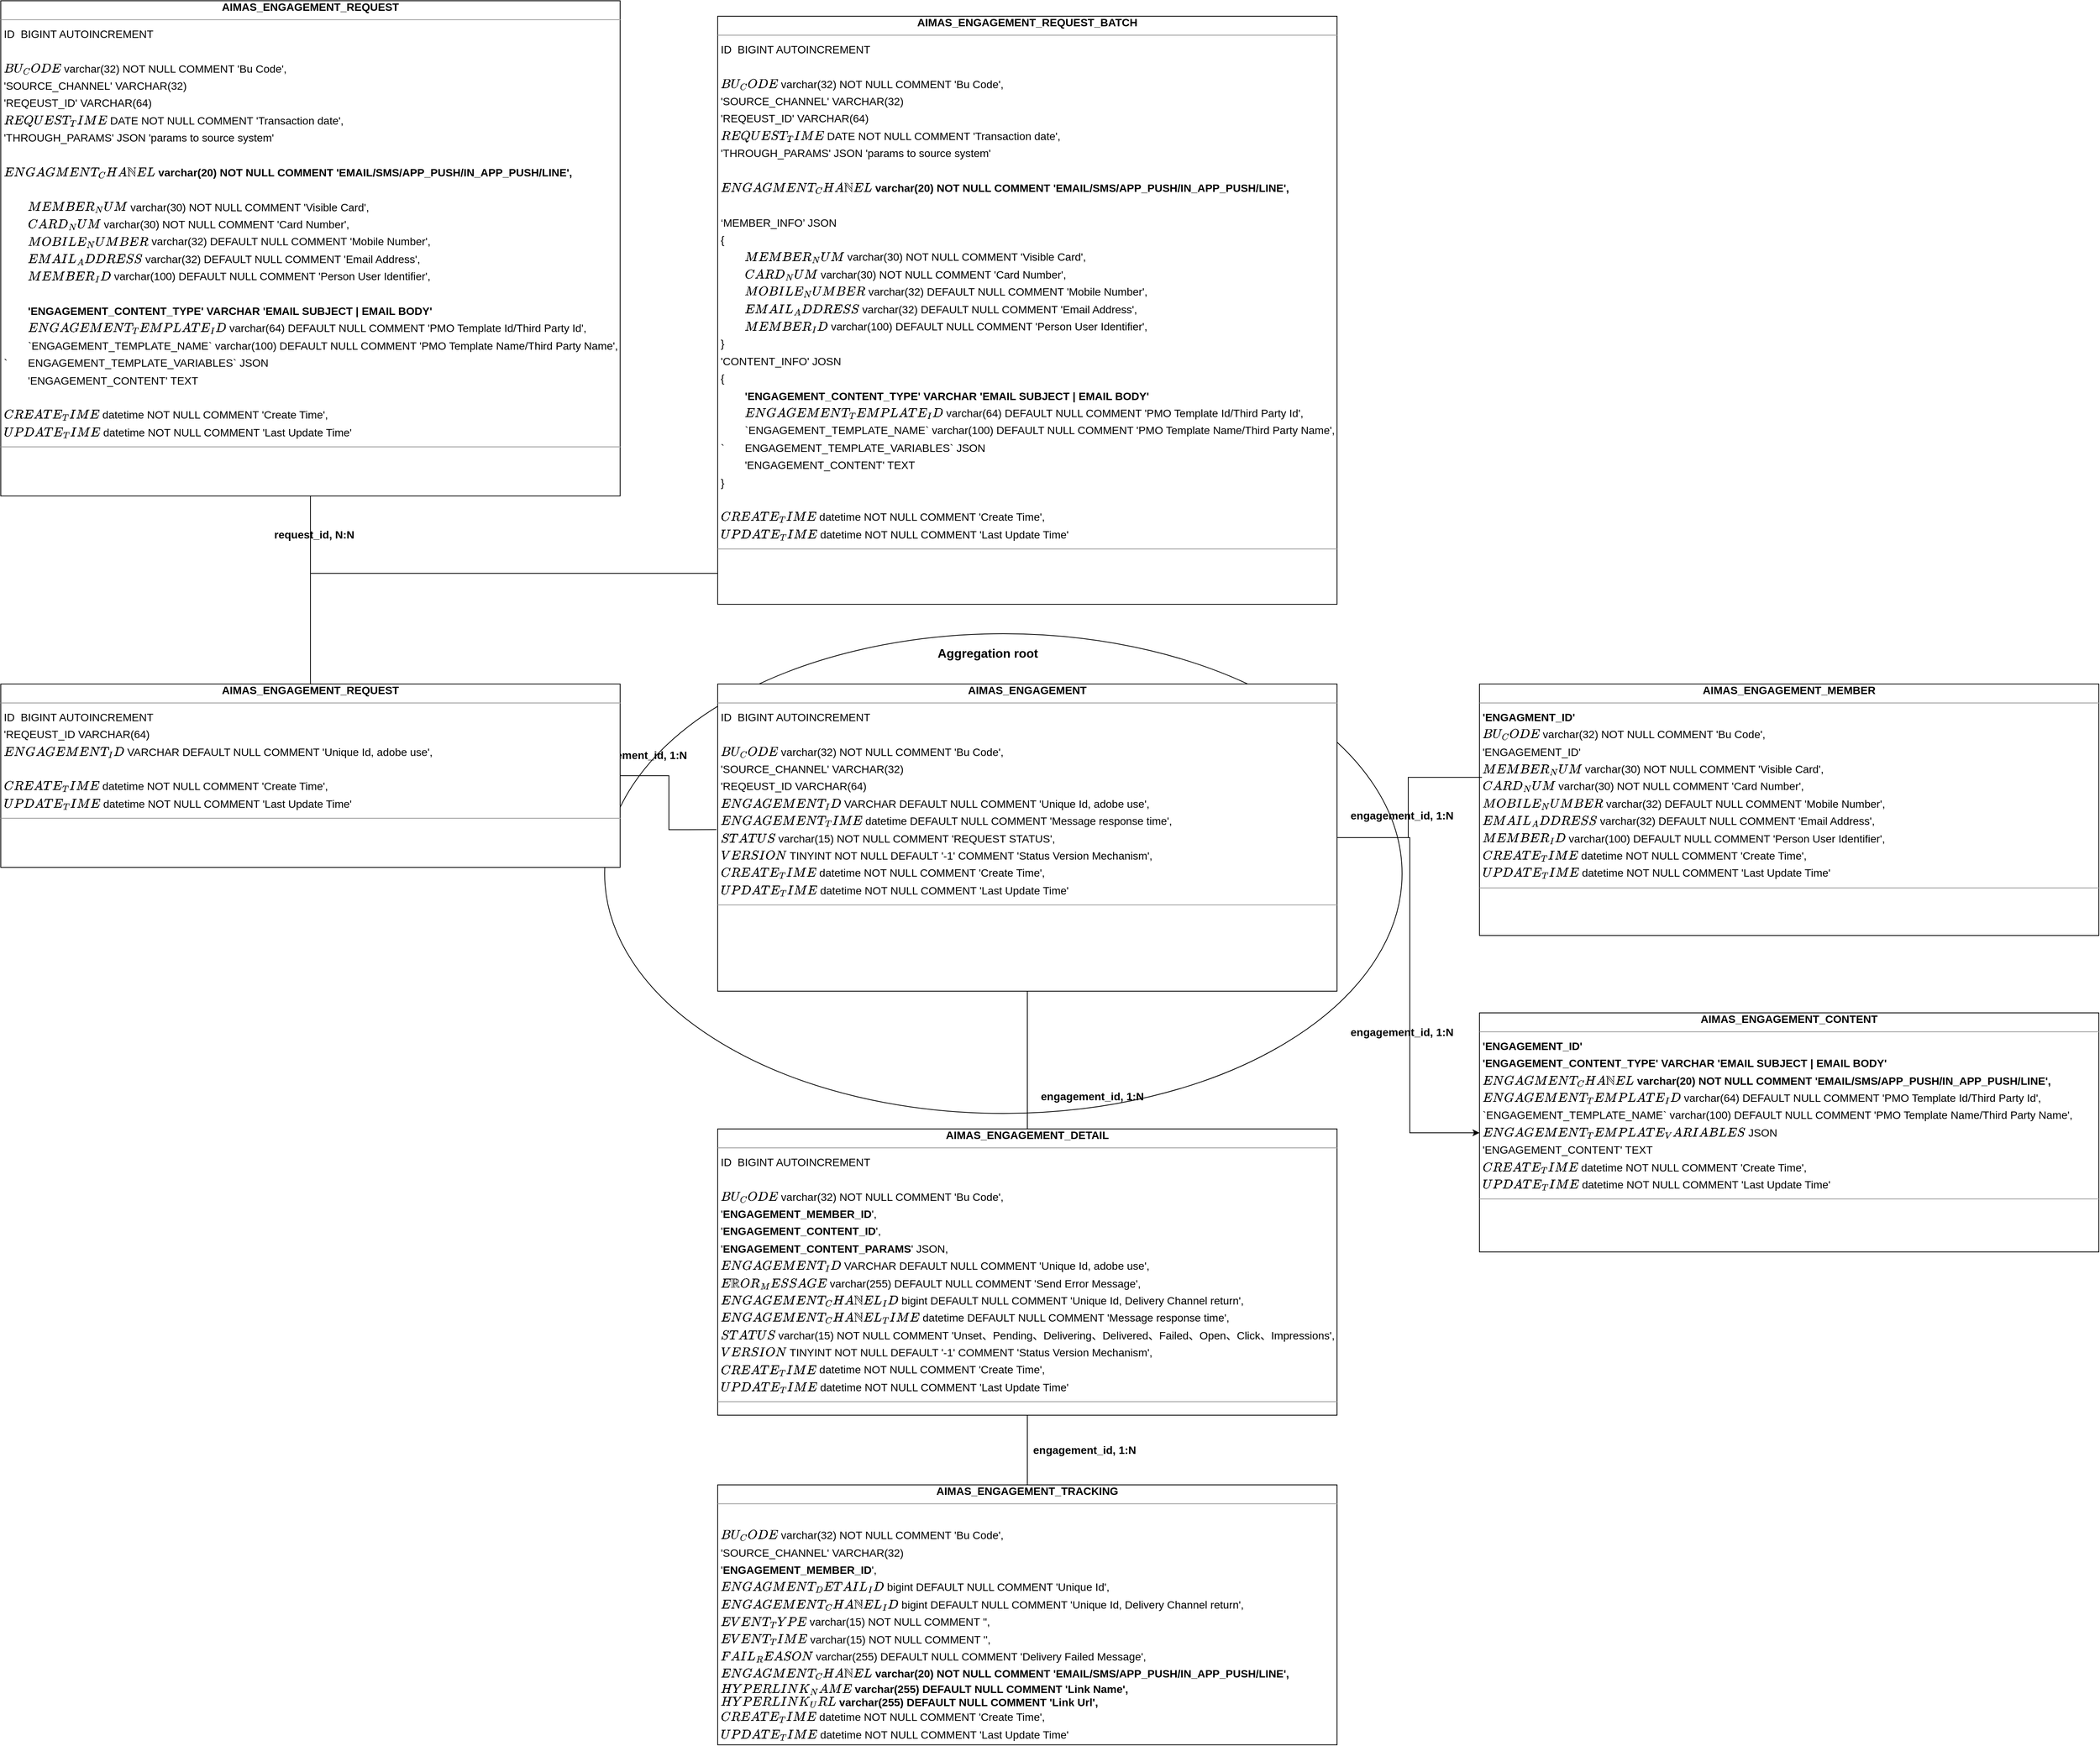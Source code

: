 <mxfile version="26.1.0">
  <diagram name="第 1 页" id="tyca6-RHl7trLcN3MMZb">
    <mxGraphModel dx="5412" dy="3140" grid="0" gridSize="10" guides="1" tooltips="1" connect="1" arrows="1" fold="1" page="1" pageScale="1" pageWidth="827" pageHeight="1169" math="0" shadow="0">
      <root>
        <mxCell id="0" />
        <mxCell id="1" parent="0" />
        <mxCell id="HNTKjAS1W8YU7pz285Al-21" value="" style="ellipse;whiteSpace=wrap;html=1;" vertex="1" parent="1">
          <mxGeometry x="-970" y="698.0" width="1030" height="620" as="geometry" />
        </mxCell>
        <mxCell id="HNTKjAS1W8YU7pz285Al-22" style="edgeStyle=orthogonalEdgeStyle;rounded=0;orthogonalLoop=1;jettySize=auto;html=1;entryX=0.5;entryY=0;entryDx=0;entryDy=0;endArrow=none;startFill=0;" edge="1" parent="1" source="HNTKjAS1W8YU7pz285Al-23" target="HNTKjAS1W8YU7pz285Al-39">
          <mxGeometry relative="1" as="geometry">
            <Array as="points">
              <mxPoint x="-1350" y="620" />
            </Array>
          </mxGeometry>
        </mxCell>
        <mxCell id="HNTKjAS1W8YU7pz285Al-23" value="&lt;div style=&quot;text-align: center;&quot;&gt;&lt;span style=&quot;background-color: initial;&quot;&gt;&lt;b&gt;AIMAS_ENGAGEMENT_REQUEST_BATCH&lt;/b&gt;&lt;/span&gt;&lt;/div&gt;&lt;hr style=&quot;text-align: center;&quot; size=&quot;1&quot;&gt;&lt;p style=&quot;margin:0 0 0 4px;line-height:1.6;&quot;&gt;ID&amp;nbsp; BIGINT AUTOINCREMENT&lt;/p&gt;&lt;p style=&quot;margin:0 0 0 4px;line-height:1.6;&quot;&gt;&lt;br&gt;&lt;/p&gt;&lt;p style=&quot;margin:0 0 0 4px;line-height:1.6;&quot;&gt;`BU_CODE` varchar(32) NOT NULL COMMENT &#39;Bu Code&#39;,&lt;b&gt;&lt;/b&gt;&lt;/p&gt;&lt;p style=&quot;margin:0 0 0 4px;line-height:1.6;&quot;&gt;&#39;SOURCE_CHANNEL&#39; VARCHAR(32)&lt;/p&gt;&lt;p style=&quot;margin: 0px 0px 0px 4px; line-height: 1.6;&quot;&gt;&#39;REQEUST_ID&#39; VARCHAR(64)&lt;/p&gt;&lt;p style=&quot;margin: 0px 0px 0px 4px; line-height: 1.6;&quot;&gt;`REQUEST_TIME` DATE NOT NULL COMMENT &#39;Transaction date&#39;,&lt;/p&gt;&lt;p style=&quot;margin: 0px 0px 0px 4px; line-height: 1.6;&quot;&gt;&#39;THROUGH_PARAMS&#39; JSON &#39;params to source system&#39;&lt;/p&gt;&lt;p style=&quot;margin: 0px 0px 0px 4px; line-height: 1.6;&quot;&gt;&lt;br&gt;&lt;/p&gt;&lt;p style=&quot;margin:0 0 0 4px;line-height:1.6;&quot;&gt;&lt;b&gt;`ENGAGMENT_CHANNEL` varchar(20) NOT NULL COMMENT &#39;EMAIL/SMS/APP_PUSH/IN_APP_PUSH/LINE&#39;,&lt;/b&gt;&lt;/p&gt;&lt;p style=&quot;margin:0 0 0 4px;line-height:1.6;&quot;&gt;&lt;br&gt;&lt;/p&gt;&lt;p style=&quot;margin:0 0 0 4px;line-height:1.6;&quot;&gt;‘MEMBER_INFO’ JSON&lt;/p&gt;&lt;p style=&quot;margin:0 0 0 4px;line-height:1.6;&quot;&gt;{&lt;/p&gt;&lt;p style=&quot;margin:0 0 0 4px;line-height:1.6;&quot;&gt;&lt;span style=&quot;white-space: pre;&quot;&gt;&#x9;&lt;/span&gt;&lt;span style=&quot;background-color: transparent; color: light-dark(rgb(0, 0, 0), rgb(255, 255, 255));&quot;&gt;`MEMBER_NUM` varchar(30) NOT NULL COMMENT &#39;Visible Card&#39;,&lt;/span&gt;&lt;br&gt;&lt;/p&gt;&lt;p style=&quot;margin: 0px 0px 0px 4px; line-height: 1.6;&quot;&gt;&lt;span style=&quot;white-space: pre;&quot;&gt;&#x9;&lt;/span&gt;`CARD_NUM` varchar(30) NOT NULL COMMENT &#39;Card Number&#39;,&lt;/p&gt;&lt;p style=&quot;margin: 0px 0px 0px 4px; line-height: 1.6;&quot;&gt;&lt;span style=&quot;white-space: pre;&quot;&gt;&#x9;&lt;/span&gt;`MOBILE_NUMBER` varchar(32) DEFAULT NULL COMMENT &#39;Mobile Number&#39;,&lt;/p&gt;&lt;p style=&quot;margin: 0px 0px 0px 4px; line-height: 1.6;&quot;&gt;&lt;span style=&quot;white-space: pre;&quot;&gt;&#x9;&lt;/span&gt;`EMAIL_ADDRESS` varchar(32) DEFAULT NULL COMMENT &#39;Email Address&#39;,&lt;/p&gt;&lt;p style=&quot;margin: 0px 0px 0px 4px; line-height: 1.6;&quot;&gt;&lt;span style=&quot;white-space: pre;&quot;&gt;&#x9;&lt;/span&gt;`MEMBER_ID` varchar(100) DEFAULT NULL COMMENT &#39;Person User Identifier&#39;,&lt;/p&gt;&lt;p style=&quot;margin:0 0 0 4px;line-height:1.6;&quot;&gt;}&lt;/p&gt;&lt;p style=&quot;margin:0 0 0 4px;line-height:1.6;&quot;&gt;&#39;CONTENT_INFO&#39; JOSN&lt;/p&gt;&lt;p style=&quot;margin:0 0 0 4px;line-height:1.6;&quot;&gt;{&lt;/p&gt;&lt;p style=&quot;margin:0 0 0 4px;line-height:1.6;&quot;&gt;&lt;span style=&quot;white-space: pre;&quot;&gt;&#x9;&lt;/span&gt;&lt;b style=&quot;background-color: transparent; color: light-dark(rgb(0, 0, 0), rgb(255, 255, 255));&quot;&gt;&#39;ENGAGEMENT_CONTENT_TYPE&#39; VARCHAR &#39;EMAIL SUBJECT | EMAIL BODY&#39;&lt;/b&gt;&lt;br&gt;&lt;/p&gt;&lt;p style=&quot;margin: 0px 0px 0px 4px; line-height: 1.6;&quot;&gt;&lt;span style=&quot;white-space: pre;&quot;&gt;&#x9;&lt;/span&gt;`ENGAGEMENT_TEMPLATE_ID` varchar(64) DEFAULT NULL COMMENT &#39;PMO Template Id/Third Party Id&#39;,&lt;/p&gt;&lt;p style=&quot;margin: 0px 0px 0px 4px; line-height: 1.6;&quot;&gt;&lt;span style=&quot;white-space: pre;&quot;&gt;&#x9;&lt;/span&gt;`&lt;span style=&quot;background-color: transparent; color: light-dark(rgb(0, 0, 0), rgb(255, 255, 255));&quot;&gt;ENGAGEMENT_&lt;/span&gt;&lt;span style=&quot;background-color: transparent; color: light-dark(rgb(0, 0, 0), rgb(255, 255, 255));&quot;&gt;TEMPLATE_NAME` varchar(100) DEFAULT NULL COMMENT &#39;PMO Template Name/Third Party Name&#39;,&lt;/span&gt;&lt;/p&gt;&lt;p style=&quot;margin: 0px 0px 0px 4px; line-height: 1.6;&quot;&gt;`&lt;span style=&quot;white-space: pre;&quot;&gt;&#x9;&lt;/span&gt;ENGAGEMENT_TEMPLATE_VARIABLES` JSON&lt;/p&gt;&lt;p style=&quot;margin: 0px 0px 0px 4px; line-height: 1.6;&quot;&gt;&lt;span style=&quot;color: light-dark(rgb(0, 0, 0), rgb(255, 255, 255)); background-color: transparent;&quot;&gt;&lt;span style=&quot;white-space: pre;&quot;&gt;&#x9;&lt;/span&gt;&#39;&lt;/span&gt;&lt;span style=&quot;color: light-dark(rgb(0, 0, 0), rgb(255, 255, 255)); background-color: transparent;&quot;&gt;ENGAGEMENT_CONTENT&lt;/span&gt;&lt;span style=&quot;color: light-dark(rgb(0, 0, 0), rgb(255, 255, 255)); background-color: transparent;&quot;&gt;&#39; TEXT&lt;/span&gt;&lt;/p&gt;&lt;p style=&quot;margin:0 0 0 4px;line-height:1.6;&quot;&gt;}&lt;/p&gt;&lt;p style=&quot;margin: 0px 0px 0px 4px; line-height: 1.6;&quot;&gt;&lt;br&gt;&lt;/p&gt;&lt;p style=&quot;margin:0 0 0 4px;line-height:1.6;&quot;&gt;&lt;span style=&quot;background-color: transparent; color: light-dark(rgb(0, 0, 0), rgb(255, 255, 255));&quot;&gt;`CREATE_TIME` datetime NOT NULL COMMENT &#39;Create Time&#39;,&lt;/span&gt;&lt;/p&gt;&lt;p style=&quot;margin:0 0 0 4px;line-height:1.6;&quot;&gt;`UPDATE_TIME` datetime NOT NULL COMMENT &#39;Last Update Time&#39;&lt;/p&gt;&lt;hr size=&quot;1&quot;&gt;&lt;p style=&quot;margin:0 0 0 4px;line-height:1.6;&quot;&gt;&lt;br&gt;&lt;/p&gt;" style="verticalAlign=top;align=left;overflow=fill;fontSize=14;fontFamily=Helvetica;html=1;rounded=0;shadow=0;comic=0;labelBackgroundColor=none;strokeWidth=1;" vertex="1" parent="1">
          <mxGeometry x="-824" y="-100" width="800" height="760" as="geometry" />
        </mxCell>
        <mxCell id="HNTKjAS1W8YU7pz285Al-24" value="&lt;div style=&quot;text-align: center;&quot;&gt;&lt;span style=&quot;background-color: initial;&quot;&gt;&lt;b&gt;AIMAS_ENGAGEMENT_MEMBER&lt;/b&gt;&lt;/span&gt;&lt;/div&gt;&lt;hr style=&quot;text-align: center;&quot; size=&quot;1&quot;&gt;&lt;p style=&quot;margin:0 0 0 4px;line-height:1.6;&quot;&gt;&lt;b&gt;&#39;ENGAGMENT_ID&#39;&lt;/b&gt;&lt;/p&gt;&lt;p style=&quot;margin:0 0 0 4px;line-height:1.6;&quot;&gt;`BU_CODE` varchar(32) NOT NULL COMMENT &#39;Bu Code&#39;,&lt;/p&gt;&lt;p style=&quot;margin:0 0 0 4px;line-height:1.6;&quot;&gt;&#39;ENGAGEMENT_ID&#39;&lt;/p&gt;&lt;p style=&quot;margin:0 0 0 4px;line-height:1.6;&quot;&gt;&lt;span style=&quot;background-color: initial;&quot;&gt;`MEMBER_NUM` varchar(30) NOT NULL COMMENT &#39;Visible Card&#39;,&lt;/span&gt;&lt;br&gt;&lt;/p&gt;&lt;p style=&quot;margin:0 0 0 4px;line-height:1.6;&quot;&gt;`CARD_NUM` varchar(30) NOT NULL COMMENT &#39;Card Number&#39;,&lt;/p&gt;&lt;p style=&quot;margin:0 0 0 4px;line-height:1.6;&quot;&gt;`MOBILE_NUMBER` varchar(32) DEFAULT NULL COMMENT &#39;Mobile Number&#39;,&lt;/p&gt;&lt;p style=&quot;margin:0 0 0 4px;line-height:1.6;&quot;&gt;`EMAIL_ADDRESS` varchar(32) DEFAULT NULL COMMENT &#39;Email Address&#39;,&lt;/p&gt;&lt;p style=&quot;margin:0 0 0 4px;line-height:1.6;&quot;&gt;`MEMBER_ID` varchar(100) DEFAULT NULL COMMENT &#39;Person User Identifier&#39;,&lt;/p&gt;&lt;p style=&quot;margin:0 0 0 4px;line-height:1.6;&quot;&gt;`CREATE_TIME` datetime NOT NULL COMMENT &#39;Create Time&#39;,&lt;/p&gt;&lt;p style=&quot;margin:0 0 0 4px;line-height:1.6;&quot;&gt;`UPDATE_TIME` datetime NOT NULL COMMENT &#39;Last Update Time&#39;&lt;/p&gt;&lt;hr size=&quot;1&quot;&gt;&lt;p style=&quot;margin:0 0 0 4px;line-height:1.6;&quot;&gt;&lt;br&gt;&lt;/p&gt;" style="verticalAlign=top;align=left;overflow=fill;fontSize=14;fontFamily=Helvetica;html=1;rounded=0;shadow=0;comic=0;labelBackgroundColor=none;strokeWidth=1;" vertex="1" parent="1">
          <mxGeometry x="160" y="763.0" width="800" height="325" as="geometry" />
        </mxCell>
        <mxCell id="HNTKjAS1W8YU7pz285Al-25" value="&lt;div style=&quot;text-align: center;&quot;&gt;&lt;span style=&quot;background-color: initial;&quot;&gt;&lt;b&gt;AIMAS_ENGAGEMENT_CONTENT&lt;/b&gt;&lt;/span&gt;&lt;/div&gt;&lt;hr style=&quot;text-align: center;&quot; size=&quot;1&quot;&gt;&lt;p style=&quot;margin:0 0 0 4px;line-height:1.6;&quot;&gt;&lt;b&gt;&#39;ENGAGEMENT_ID&#39;&lt;/b&gt;&lt;/p&gt;&lt;p style=&quot;margin:0 0 0 4px;line-height:1.6;&quot;&gt;&lt;b&gt;&#39;ENGAGEMENT_CONTENT_TYPE&#39; VARCHAR &#39;EMAIL SUBJECT | EMAIL BODY&#39;&lt;/b&gt;&lt;/p&gt;&lt;p style=&quot;margin: 0px 0px 0px 4px; line-height: 1.6;&quot;&gt;&lt;b&gt;`ENGAGMENT_CHANNEL` varchar(20) NOT NULL COMMENT &#39;EMAIL/SMS/APP_PUSH/IN_APP_PUSH/LINE&#39;,&lt;/b&gt;&lt;/p&gt;&lt;p style=&quot;margin: 0px 0px 0px 4px; line-height: 1.6;&quot;&gt;`ENGAGEMENT_TEMPLATE_ID` varchar(64) DEFAULT NULL COMMENT &#39;PMO Template Id/Third Party Id&#39;,&lt;/p&gt;&lt;p style=&quot;margin: 0px 0px 0px 4px; line-height: 1.6;&quot;&gt;`&lt;span style=&quot;background-color: transparent; color: light-dark(rgb(0, 0, 0), rgb(255, 255, 255));&quot;&gt;ENGAGEMENT_&lt;/span&gt;&lt;span style=&quot;background-color: transparent; color: light-dark(rgb(0, 0, 0), rgb(255, 255, 255));&quot;&gt;TEMPLATE_NAME` varchar(100) DEFAULT NULL COMMENT &#39;PMO Template Name/Third Party Name&#39;,&lt;/span&gt;&lt;/p&gt;&lt;p style=&quot;margin: 0px 0px 0px 4px; line-height: 1.6;&quot;&gt;`ENGAGEMENT_TEMPLATE_VARIABLES` JSON&lt;/p&gt;&lt;p style=&quot;margin: 0px 0px 0px 4px; line-height: 1.6;&quot;&gt;&lt;span style=&quot;color: light-dark(rgb(0, 0, 0), rgb(255, 255, 255)); background-color: transparent;&quot;&gt;&#39;&lt;/span&gt;&lt;span style=&quot;color: light-dark(rgb(0, 0, 0), rgb(255, 255, 255)); background-color: transparent;&quot;&gt;ENGAGEMENT_CONTENT&lt;/span&gt;&lt;span style=&quot;color: light-dark(rgb(0, 0, 0), rgb(255, 255, 255)); background-color: transparent;&quot;&gt;&#39; TEXT&lt;/span&gt;&lt;/p&gt;&lt;p style=&quot;margin:0 0 0 4px;line-height:1.6;&quot;&gt;`CREATE_TIME` datetime NOT NULL COMMENT &#39;Create Time&#39;,&lt;/p&gt;&lt;p style=&quot;margin:0 0 0 4px;line-height:1.6;&quot;&gt;`UPDATE_TIME` datetime NOT NULL COMMENT &#39;Last Update Time&#39;&lt;/p&gt;&lt;hr size=&quot;1&quot;&gt;&lt;p style=&quot;margin:0 0 0 4px;line-height:1.6;&quot;&gt;&lt;br&gt;&lt;/p&gt;" style="verticalAlign=top;align=left;overflow=fill;fontSize=14;fontFamily=Helvetica;html=1;rounded=0;shadow=0;comic=0;labelBackgroundColor=none;strokeWidth=1;" vertex="1" parent="1">
          <mxGeometry x="160" y="1188.0" width="800" height="309" as="geometry" />
        </mxCell>
        <mxCell id="HNTKjAS1W8YU7pz285Al-26" value="&lt;div style=&quot;text-align: center;&quot;&gt;&lt;span style=&quot;background-color: initial;&quot;&gt;&lt;b&gt;AIMAS_ENGAGEMENT_TRACKING&lt;/b&gt;&lt;/span&gt;&lt;/div&gt;&lt;hr style=&quot;text-align: center;&quot; size=&quot;1&quot;&gt;&lt;p style=&quot;margin:0 0 0 4px;line-height:1.6;&quot;&gt;&lt;br&gt;&lt;/p&gt;&lt;p style=&quot;margin:0 0 0 4px;line-height:1.6;&quot;&gt;`BU_CODE` varchar(32) NOT NULL COMMENT &#39;Bu Code&#39;,&lt;/p&gt;&lt;p style=&quot;margin: 0px 0px 0px 4px; line-height: 1.6;&quot;&gt;&#39;SOURCE_CHANNEL&#39; VARCHAR(32)&lt;/p&gt;&lt;div&gt;&lt;/div&gt;&lt;p style=&quot;margin: 0px 0px 0px 4px; line-height: 1.6;&quot;&gt;&lt;span style=&quot;background-color: initial;&quot;&gt;&#39;&lt;/span&gt;&lt;b style=&quot;background-color: transparent; text-align: center;&quot;&gt;ENGAGEMENT_MEMBER_ID&lt;/b&gt;&lt;span style=&quot;background-color: transparent;&quot;&gt;&#39;,&lt;/span&gt;&lt;br&gt;&lt;/p&gt;&lt;div&gt;&lt;p style=&quot;margin: 0px 0px 0px 4px; line-height: 1.6;&quot;&gt;&lt;span style=&quot;background-color: transparent;&quot;&gt;&lt;/span&gt;&lt;/p&gt;&lt;/div&gt;&lt;p style=&quot;margin: 0px 0px 0px 4px; line-height: 1.6;&quot;&gt;&lt;span style=&quot;background-color: initial;&quot;&gt;`ENGAGMENT_DETAIL_ID` bigint DEFAULT NULL COMMENT &#39;Unique Id&#39;,&lt;/span&gt;&lt;br&gt;&lt;/p&gt;&lt;p style=&quot;margin: 0px 0px 0px 4px; line-height: 1.6;&quot;&gt;&lt;span style=&quot;background-color: initial;&quot;&gt;`ENGAGEMENT_CHANNEL_ID` bigint DEFAULT NULL COMMENT &#39;Unique Id, Delivery Channel return&#39;,&lt;/span&gt;&lt;br&gt;&lt;/p&gt;&lt;p style=&quot;margin: 0px 0px 0px 4px; line-height: 1.6;&quot;&gt;&lt;span style=&quot;background-color: initial;&quot;&gt;`EVENT_TYPE` varchar(15) NOT NULL COMMENT &#39;&#39;,&lt;/span&gt;&lt;br&gt;&lt;/p&gt;&lt;p style=&quot;margin: 0px 0px 0px 4px; line-height: 1.6;&quot;&gt;`EVENT_TIME` varchar(15) NOT NULL COMMENT &#39;&#39;,&lt;/p&gt;&lt;p style=&quot;margin: 0px 0px 0px 4px; line-height: 1.6;&quot;&gt;`FAIL_REASON` varchar(255) DEFAULT NULL COMMENT &#39;Delivery Failed Message&#39;,&lt;/p&gt;&lt;div&gt;&lt;p style=&quot;margin: 0px 0px 0px 4px; line-height: 1.6;&quot;&gt;&lt;b&gt;`ENGAGMENT_CHANNEL` varchar(20) NOT NULL COMMENT &#39;EMAIL/SMS/APP_PUSH/IN_APP_PUSH/LINE&#39;,&lt;/b&gt;&lt;/p&gt;&lt;/div&gt;&lt;div&gt;&lt;div style=&quot;&quot;&gt;&lt;b&gt;&amp;nbsp;`HYPERLINK_NAME` varchar(255) DEFAULT NULL COMMENT &#39;Link Name&#39;,&lt;/b&gt;&lt;/div&gt;&lt;div style=&quot;&quot;&gt;&lt;b&gt;&amp;nbsp;`HYPERLINK_URL` varchar(255) DEFAULT NULL COMMENT &#39;Link Url&#39;,&lt;/b&gt;&lt;/div&gt;&lt;/div&gt;&lt;p style=&quot;margin:0 0 0 4px;line-height:1.6;&quot;&gt;`CREATE_TIME` datetime NOT NULL COMMENT &#39;Create Time&#39;,&lt;/p&gt;&lt;p style=&quot;margin:0 0 0 4px;line-height:1.6;&quot;&gt;`UPDATE_TIME` datetime NOT NULL COMMENT &#39;Last Update Time&#39;&lt;/p&gt;&lt;hr size=&quot;1&quot;&gt;&lt;p style=&quot;margin:0 0 0 4px;line-height:1.6;&quot;&gt;&lt;br&gt;&lt;/p&gt;" style="verticalAlign=top;align=left;overflow=fill;fontSize=14;fontFamily=Helvetica;html=1;rounded=0;shadow=0;comic=0;labelBackgroundColor=none;strokeWidth=1;" vertex="1" parent="1">
          <mxGeometry x="-824" y="1798.0" width="800" height="336" as="geometry" />
        </mxCell>
        <mxCell id="HNTKjAS1W8YU7pz285Al-27" style="edgeStyle=orthogonalEdgeStyle;rounded=0;orthogonalLoop=1;jettySize=auto;html=1;" edge="1" parent="1" source="HNTKjAS1W8YU7pz285Al-29" target="HNTKjAS1W8YU7pz285Al-25">
          <mxGeometry relative="1" as="geometry">
            <Array as="points">
              <mxPoint x="70" y="962" />
              <mxPoint x="70" y="1343" />
            </Array>
          </mxGeometry>
        </mxCell>
        <mxCell id="HNTKjAS1W8YU7pz285Al-28" style="edgeStyle=orthogonalEdgeStyle;rounded=0;orthogonalLoop=1;jettySize=auto;html=1;entryX=0.5;entryY=0;entryDx=0;entryDy=0;endArrow=none;startFill=0;" edge="1" parent="1" source="HNTKjAS1W8YU7pz285Al-29" target="HNTKjAS1W8YU7pz285Al-31">
          <mxGeometry relative="1" as="geometry" />
        </mxCell>
        <mxCell id="HNTKjAS1W8YU7pz285Al-29" value="&lt;div style=&quot;text-align: center;&quot;&gt;&lt;span style=&quot;background-color: initial;&quot;&gt;&lt;b&gt;AIMAS_ENGAGEMENT&lt;/b&gt;&lt;/span&gt;&lt;/div&gt;&lt;hr style=&quot;text-align: center;&quot; size=&quot;1&quot;&gt;&lt;p style=&quot;margin:0 0 0 4px;line-height:1.6;&quot;&gt;ID&amp;nbsp; BIGINT AUTOINCREMENT&lt;/p&gt;&lt;p style=&quot;margin:0 0 0 4px;line-height:1.6;&quot;&gt;&lt;br&gt;&lt;/p&gt;&lt;p style=&quot;margin:0 0 0 4px;line-height:1.6;&quot;&gt;`BU_CODE` varchar(32) NOT NULL COMMENT &#39;Bu Code&#39;,&lt;b&gt;&lt;/b&gt;&lt;/p&gt;&lt;p style=&quot;margin:0 0 0 4px;line-height:1.6;&quot;&gt;&#39;SOURCE_CHANNEL&#39; VARCHAR(32)&lt;/p&gt;&lt;p style=&quot;margin: 0px 0px 0px 4px; line-height: 1.6;&quot;&gt;&#39;REQEUST_ID VARCHAR(64)&lt;/p&gt;&lt;p style=&quot;margin:0 0 0 4px;line-height:1.6;&quot;&gt;`ENGAGEMENT_ID` VARCHAR DEFAULT NULL COMMENT &#39;Unique Id, adobe use&#39;,&lt;/p&gt;&lt;p style=&quot;margin:0 0 0 4px;line-height:1.6;&quot;&gt;`ENGAGEMENT_TIME` datetime DEFAULT NULL COMMENT &#39;Message response time&#39;,&lt;/p&gt;&lt;p style=&quot;margin:0 0 0 4px;line-height:1.6;&quot;&gt;`STATUS` varchar(15) NOT NULL COMMENT &#39;REQUEST STATUS&#39;,&lt;/p&gt;&lt;p style=&quot;margin:0 0 0 4px;line-height:1.6;&quot;&gt;`VERSION` TINYINT NOT NULL DEFAULT &#39;-1&#39; COMMENT &#39;Status Version Mechanism&#39;,&lt;/p&gt;&lt;p style=&quot;margin:0 0 0 4px;line-height:1.6;&quot;&gt;`CREATE_TIME` datetime NOT NULL COMMENT &#39;Create Time&#39;,&lt;/p&gt;&lt;p style=&quot;margin:0 0 0 4px;line-height:1.6;&quot;&gt;`UPDATE_TIME` datetime NOT NULL COMMENT &#39;Last Update Time&#39;&lt;/p&gt;&lt;hr size=&quot;1&quot;&gt;&lt;p style=&quot;margin:0 0 0 4px;line-height:1.6;&quot;&gt;&lt;br&gt;&lt;/p&gt;" style="verticalAlign=top;align=left;overflow=fill;fontSize=14;fontFamily=Helvetica;html=1;rounded=0;shadow=0;comic=0;labelBackgroundColor=none;strokeWidth=1;" vertex="1" parent="1">
          <mxGeometry x="-824" y="763" width="800" height="397" as="geometry" />
        </mxCell>
        <mxCell id="HNTKjAS1W8YU7pz285Al-30" style="edgeStyle=orthogonalEdgeStyle;rounded=0;orthogonalLoop=1;jettySize=auto;html=1;entryX=0.5;entryY=0;entryDx=0;entryDy=0;endArrow=none;startFill=0;" edge="1" parent="1" source="HNTKjAS1W8YU7pz285Al-31" target="HNTKjAS1W8YU7pz285Al-26">
          <mxGeometry relative="1" as="geometry" />
        </mxCell>
        <mxCell id="HNTKjAS1W8YU7pz285Al-31" value="&lt;div style=&quot;text-align: center;&quot;&gt;&lt;span style=&quot;background-color: initial;&quot;&gt;&lt;b&gt;AIMAS_ENGAGEMENT_DETAIL&lt;/b&gt;&lt;/span&gt;&lt;/div&gt;&lt;hr style=&quot;text-align: center;&quot; size=&quot;1&quot;&gt;&lt;p style=&quot;margin:0 0 0 4px;line-height:1.6;&quot;&gt;ID&amp;nbsp; BIGINT AUTOINCREMENT&lt;/p&gt;&lt;p style=&quot;margin:0 0 0 4px;line-height:1.6;&quot;&gt;&lt;br&gt;&lt;/p&gt;&lt;p style=&quot;margin:0 0 0 4px;line-height:1.6;&quot;&gt;`BU_CODE` varchar(32) NOT NULL COMMENT &#39;Bu Code&#39;,&lt;/p&gt;&lt;p style=&quot;margin: 0px 0px 0px 4px; line-height: 1.6;&quot;&gt;&lt;span style=&quot;background-color: initial;&quot;&gt;&#39;&lt;/span&gt;&lt;b style=&quot;background-color: transparent; text-align: center;&quot;&gt;ENGAGEMENT_MEMBER_ID&lt;/b&gt;&lt;span style=&quot;background-color: transparent;&quot;&gt;&#39;,&lt;/span&gt;&lt;br&gt;&lt;/p&gt;&lt;p style=&quot;margin: 0px 0px 0px 4px; line-height: 1.6;&quot;&gt;&lt;span style=&quot;background-color: transparent;&quot;&gt;&lt;/span&gt;&lt;/p&gt;&lt;p style=&quot;margin:0 0 0 4px;line-height:1.6;&quot;&gt;&lt;span style=&quot;background-color: initial;&quot;&gt;&#39;&lt;/span&gt;&lt;b style=&quot;background-color: transparent; text-align: center;&quot;&gt;ENGAGEMENT_CONTENT_ID&lt;/b&gt;&lt;span style=&quot;background-color: transparent;&quot;&gt;&#39;,&lt;/span&gt;&lt;br&gt;&lt;/p&gt;&lt;p style=&quot;margin:0 0 0 4px;line-height:1.6;&quot;&gt;&lt;span style=&quot;background-color: transparent; color: light-dark(rgb(0, 0, 0), rgb(255, 255, 255));&quot;&gt;&lt;/span&gt;&lt;/p&gt;&lt;p style=&quot;margin: 0px 0px 0px 4px; line-height: 1.6;&quot;&gt;&lt;span style=&quot;background-color: initial;&quot;&gt;&#39;&lt;/span&gt;&lt;b style=&quot;background-color: transparent; text-align: center;&quot;&gt;ENGAGEMENT_CONTENT_PARAMS&lt;/b&gt;&lt;span style=&quot;background-color: transparent;&quot;&gt;&#39; JSON,&lt;/span&gt;&lt;br&gt;&lt;/p&gt;&lt;p style=&quot;margin:0 0 0 4px;line-height:1.6;&quot;&gt;&lt;span style=&quot;color: light-dark(rgb(0, 0, 0), rgb(255, 255, 255)); background-color: transparent;&quot;&gt;&lt;/span&gt;&lt;/p&gt;&lt;p style=&quot;margin: 0px 0px 0px 4px; line-height: 1.6;&quot;&gt;`ENGAGEMENT_ID` VARCHAR DEFAULT NULL COMMENT &#39;Unique Id, adobe use&#39;,&lt;/p&gt;&lt;p style=&quot;margin:0 0 0 4px;line-height:1.6;&quot;&gt;`ERROR_MESSAGE` varchar(255) DEFAULT NULL COMMENT &#39;Send Error Message&#39;,&lt;/p&gt;&lt;p style=&quot;margin: 0px 0px 0px 4px; line-height: 1.6;&quot;&gt;`ENGAGEMENT_CHANNEL_ID` bigint DEFAULT NULL COMMENT &#39;Unique Id, Delivery Channel return&#39;,&lt;/p&gt;&lt;p style=&quot;margin: 0px 0px 0px 4px; line-height: 1.6;&quot;&gt;`ENGAGEMENT_CHANNEL_TIME` datetime DEFAULT NULL COMMENT &#39;Message response time&#39;,&lt;/p&gt;&lt;p style=&quot;margin: 0px 0px 0px 4px; line-height: 1.6;&quot;&gt;`STATUS` varchar(15) NOT NULL COMMENT &#39;Unset、Pending、Delivering、Delivered、Failed、Open、Click、Impressions&#39;,&lt;/p&gt;&lt;p style=&quot;margin: 0px 0px 0px 4px; line-height: 1.6;&quot;&gt;`VERSION` TINYINT NOT NULL DEFAULT &#39;-1&#39; COMMENT &#39;Status Version Mechanism&#39;,&lt;/p&gt;&lt;p style=&quot;margin:0 0 0 4px;line-height:1.6;&quot;&gt;`CREATE_TIME` datetime NOT NULL COMMENT &#39;Create Time&#39;,&lt;/p&gt;&lt;p style=&quot;margin:0 0 0 4px;line-height:1.6;&quot;&gt;`UPDATE_TIME` datetime NOT NULL COMMENT &#39;Last Update Time&#39;&lt;/p&gt;&lt;hr size=&quot;1&quot;&gt;&lt;p style=&quot;margin:0 0 0 4px;line-height:1.6;&quot;&gt;&lt;br&gt;&lt;/p&gt;" style="verticalAlign=top;align=left;overflow=fill;fontSize=14;fontFamily=Helvetica;html=1;rounded=0;shadow=0;comic=0;labelBackgroundColor=none;strokeWidth=1;" vertex="1" parent="1">
          <mxGeometry x="-824" y="1338.0" width="800" height="370" as="geometry" />
        </mxCell>
        <mxCell id="HNTKjAS1W8YU7pz285Al-32" value="engagement_id, 1:N" style="text;html=1;align=center;verticalAlign=middle;whiteSpace=wrap;rounded=0;fontSize=14;fontStyle=1" vertex="1" parent="1">
          <mxGeometry x="-1000" y="840" width="140" height="30" as="geometry" />
        </mxCell>
        <mxCell id="HNTKjAS1W8YU7pz285Al-33" style="edgeStyle=orthogonalEdgeStyle;rounded=0;orthogonalLoop=1;jettySize=auto;html=1;entryX=0.004;entryY=0.371;entryDx=0;entryDy=0;entryPerimeter=0;endArrow=none;startFill=0;" edge="1" parent="1" source="HNTKjAS1W8YU7pz285Al-29" target="HNTKjAS1W8YU7pz285Al-24">
          <mxGeometry relative="1" as="geometry" />
        </mxCell>
        <mxCell id="HNTKjAS1W8YU7pz285Al-34" value="engagement_id, 1:N" style="text;html=1;align=center;verticalAlign=middle;whiteSpace=wrap;rounded=0;fontSize=14;fontStyle=1" vertex="1" parent="1">
          <mxGeometry x="-10" y="918.0" width="140" height="30" as="geometry" />
        </mxCell>
        <mxCell id="HNTKjAS1W8YU7pz285Al-35" value="engagement_id, 1:N" style="text;html=1;align=center;verticalAlign=middle;whiteSpace=wrap;rounded=0;fontSize=14;fontStyle=1" vertex="1" parent="1">
          <mxGeometry x="-10" y="1198.0" width="140" height="30" as="geometry" />
        </mxCell>
        <mxCell id="HNTKjAS1W8YU7pz285Al-36" value="engagement_id, 1:N" style="text;html=1;align=center;verticalAlign=middle;whiteSpace=wrap;rounded=0;fontSize=14;fontStyle=1" vertex="1" parent="1">
          <mxGeometry x="-410" y="1281.0" width="140" height="30" as="geometry" />
        </mxCell>
        <mxCell id="HNTKjAS1W8YU7pz285Al-37" value="engagement_id, 1:N" style="text;html=1;align=center;verticalAlign=middle;whiteSpace=wrap;rounded=0;fontSize=14;fontStyle=1" vertex="1" parent="1">
          <mxGeometry x="-420" y="1738.0" width="140" height="30" as="geometry" />
        </mxCell>
        <mxCell id="HNTKjAS1W8YU7pz285Al-38" value="Aggregation root" style="text;html=1;align=center;verticalAlign=middle;whiteSpace=wrap;rounded=0;fontSize=16;fontStyle=1" vertex="1" parent="1">
          <mxGeometry x="-550" y="708.0" width="150" height="30" as="geometry" />
        </mxCell>
        <mxCell id="HNTKjAS1W8YU7pz285Al-39" value="&lt;div style=&quot;text-align: center;&quot;&gt;&lt;span style=&quot;background-color: initial;&quot;&gt;&lt;b&gt;AIMAS_ENGAGEMENT_REQUEST&lt;/b&gt;&lt;/span&gt;&lt;/div&gt;&lt;hr style=&quot;text-align: center;&quot; size=&quot;1&quot;&gt;&lt;p style=&quot;margin:0 0 0 4px;line-height:1.6;&quot;&gt;ID&amp;nbsp; BIGINT AUTOINCREMENT&lt;/p&gt;&lt;p style=&quot;margin: 0px 0px 0px 4px; line-height: 1.6;&quot;&gt;&#39;REQEUST_ID VARCHAR(64)&lt;/p&gt;&lt;p style=&quot;margin:0 0 0 4px;line-height:1.6;&quot;&gt;`ENGAGEMENT_ID` VARCHAR DEFAULT NULL COMMENT &#39;Unique Id, adobe use&#39;,&lt;/p&gt;&lt;p style=&quot;margin:0 0 0 4px;line-height:1.6;&quot;&gt;&lt;br&gt;&lt;/p&gt;&lt;p style=&quot;margin: 0px 0px 0px 4px; line-height: 1.6;&quot;&gt;&lt;span style=&quot;background-color: transparent; color: light-dark(rgb(0, 0, 0), rgb(255, 255, 255));&quot;&gt;`CREATE_TIME` datetime NOT NULL COMMENT &#39;Create Time&#39;,&lt;/span&gt;&lt;/p&gt;&lt;p style=&quot;margin: 0px 0px 0px 4px; line-height: 1.6;&quot;&gt;`UPDATE_TIME` datetime NOT NULL COMMENT &#39;Last Update Time&#39;&lt;/p&gt;&lt;hr size=&quot;1&quot;&gt;&lt;p style=&quot;margin:0 0 0 4px;line-height:1.6;&quot;&gt;&lt;br&gt;&lt;/p&gt;" style="verticalAlign=top;align=left;overflow=fill;fontSize=14;fontFamily=Helvetica;html=1;rounded=0;shadow=0;comic=0;labelBackgroundColor=none;strokeWidth=1;" vertex="1" parent="1">
          <mxGeometry x="-1750" y="763" width="800" height="237" as="geometry" />
        </mxCell>
        <mxCell id="HNTKjAS1W8YU7pz285Al-40" style="edgeStyle=orthogonalEdgeStyle;rounded=0;orthogonalLoop=1;jettySize=auto;html=1;entryX=0.5;entryY=0;entryDx=0;entryDy=0;endArrow=none;startFill=0;" edge="1" parent="1" source="HNTKjAS1W8YU7pz285Al-41" target="HNTKjAS1W8YU7pz285Al-39">
          <mxGeometry relative="1" as="geometry" />
        </mxCell>
        <mxCell id="HNTKjAS1W8YU7pz285Al-41" value="&lt;div style=&quot;text-align: center;&quot;&gt;&lt;span style=&quot;background-color: initial;&quot;&gt;&lt;b&gt;AIMAS_ENGAGEMENT_REQUEST&lt;/b&gt;&lt;/span&gt;&lt;/div&gt;&lt;hr style=&quot;text-align: center;&quot; size=&quot;1&quot;&gt;&lt;p style=&quot;margin:0 0 0 4px;line-height:1.6;&quot;&gt;ID&amp;nbsp; BIGINT AUTOINCREMENT&lt;/p&gt;&lt;p style=&quot;margin:0 0 0 4px;line-height:1.6;&quot;&gt;&lt;br&gt;&lt;/p&gt;&lt;p style=&quot;margin:0 0 0 4px;line-height:1.6;&quot;&gt;`BU_CODE` varchar(32) NOT NULL COMMENT &#39;Bu Code&#39;,&lt;b&gt;&lt;/b&gt;&lt;/p&gt;&lt;p style=&quot;margin:0 0 0 4px;line-height:1.6;&quot;&gt;&#39;SOURCE_CHANNEL&#39; VARCHAR(32)&lt;/p&gt;&lt;p style=&quot;margin: 0px 0px 0px 4px; line-height: 1.6;&quot;&gt;&#39;REQEUST_ID&#39; VARCHAR(64)&lt;/p&gt;&lt;p style=&quot;margin: 0px 0px 0px 4px; line-height: 1.6;&quot;&gt;`REQUEST_TIME` DATE NOT NULL COMMENT &#39;Transaction date&#39;,&lt;/p&gt;&lt;p style=&quot;margin: 0px 0px 0px 4px; line-height: 1.6;&quot;&gt;&#39;THROUGH_PARAMS&#39; JSON &#39;params to source system&#39;&lt;/p&gt;&lt;p style=&quot;margin: 0px 0px 0px 4px; line-height: 1.6;&quot;&gt;&lt;br&gt;&lt;/p&gt;&lt;p style=&quot;margin:0 0 0 4px;line-height:1.6;&quot;&gt;&lt;b&gt;`ENGAGMENT_CHANNEL` varchar(20) NOT NULL COMMENT &#39;EMAIL/SMS/APP_PUSH/IN_APP_PUSH/LINE&#39;,&lt;/b&gt;&lt;/p&gt;&lt;p style=&quot;margin:0 0 0 4px;line-height:1.6;&quot;&gt;&lt;br&gt;&lt;/p&gt;&lt;p style=&quot;margin:0 0 0 4px;line-height:1.6;&quot;&gt;&lt;span style=&quot;white-space: pre;&quot;&gt;&#x9;&lt;/span&gt;&lt;span style=&quot;background-color: transparent; color: light-dark(rgb(0, 0, 0), rgb(255, 255, 255));&quot;&gt;`MEMBER_NUM` varchar(30) NOT NULL COMMENT &#39;Visible Card&#39;,&lt;/span&gt;&lt;br&gt;&lt;/p&gt;&lt;p style=&quot;margin: 0px 0px 0px 4px; line-height: 1.6;&quot;&gt;&lt;span style=&quot;white-space: pre;&quot;&gt;&#x9;&lt;/span&gt;`CARD_NUM` varchar(30) NOT NULL COMMENT &#39;Card Number&#39;,&lt;/p&gt;&lt;p style=&quot;margin: 0px 0px 0px 4px; line-height: 1.6;&quot;&gt;&lt;span style=&quot;white-space: pre;&quot;&gt;&#x9;&lt;/span&gt;`MOBILE_NUMBER` varchar(32) DEFAULT NULL COMMENT &#39;Mobile Number&#39;,&lt;/p&gt;&lt;p style=&quot;margin: 0px 0px 0px 4px; line-height: 1.6;&quot;&gt;&lt;span style=&quot;white-space: pre;&quot;&gt;&#x9;&lt;/span&gt;`EMAIL_ADDRESS` varchar(32) DEFAULT NULL COMMENT &#39;Email Address&#39;,&lt;/p&gt;&lt;p style=&quot;margin: 0px 0px 0px 4px; line-height: 1.6;&quot;&gt;&lt;span style=&quot;white-space: pre;&quot;&gt;&#x9;&lt;/span&gt;`MEMBER_ID` varchar(100) DEFAULT NULL COMMENT &#39;Person User Identifier&#39;,&lt;/p&gt;&lt;p style=&quot;margin:0 0 0 4px;line-height:1.6;&quot;&gt;&lt;br&gt;&lt;/p&gt;&lt;p style=&quot;margin:0 0 0 4px;line-height:1.6;&quot;&gt;&lt;span style=&quot;white-space: pre;&quot;&gt;&#x9;&lt;/span&gt;&lt;b style=&quot;background-color: transparent; color: light-dark(rgb(0, 0, 0), rgb(255, 255, 255));&quot;&gt;&#39;ENGAGEMENT_CONTENT_TYPE&#39; VARCHAR &#39;EMAIL SUBJECT | EMAIL BODY&#39;&lt;/b&gt;&lt;br&gt;&lt;/p&gt;&lt;p style=&quot;margin: 0px 0px 0px 4px; line-height: 1.6;&quot;&gt;&lt;span style=&quot;white-space: pre;&quot;&gt;&#x9;&lt;/span&gt;`ENGAGEMENT_TEMPLATE_ID` varchar(64) DEFAULT NULL COMMENT &#39;PMO Template Id/Third Party Id&#39;,&lt;/p&gt;&lt;p style=&quot;margin: 0px 0px 0px 4px; line-height: 1.6;&quot;&gt;&lt;span style=&quot;white-space: pre;&quot;&gt;&#x9;&lt;/span&gt;`&lt;span style=&quot;background-color: transparent; color: light-dark(rgb(0, 0, 0), rgb(255, 255, 255));&quot;&gt;ENGAGEMENT_&lt;/span&gt;&lt;span style=&quot;background-color: transparent; color: light-dark(rgb(0, 0, 0), rgb(255, 255, 255));&quot;&gt;TEMPLATE_NAME` varchar(100) DEFAULT NULL COMMENT &#39;PMO Template Name/Third Party Name&#39;,&lt;/span&gt;&lt;/p&gt;&lt;p style=&quot;margin: 0px 0px 0px 4px; line-height: 1.6;&quot;&gt;`&lt;span style=&quot;white-space: pre;&quot;&gt;&#x9;&lt;/span&gt;ENGAGEMENT_TEMPLATE_VARIABLES` JSON&lt;/p&gt;&lt;p style=&quot;margin: 0px 0px 0px 4px; line-height: 1.6;&quot;&gt;&lt;span style=&quot;color: light-dark(rgb(0, 0, 0), rgb(255, 255, 255)); background-color: transparent;&quot;&gt;&lt;span style=&quot;white-space: pre;&quot;&gt;&#x9;&lt;/span&gt;&#39;&lt;/span&gt;&lt;span style=&quot;color: light-dark(rgb(0, 0, 0), rgb(255, 255, 255)); background-color: transparent;&quot;&gt;ENGAGEMENT_CONTENT&lt;/span&gt;&lt;span style=&quot;color: light-dark(rgb(0, 0, 0), rgb(255, 255, 255)); background-color: transparent;&quot;&gt;&#39; TEXT&lt;/span&gt;&lt;/p&gt;&lt;p style=&quot;margin: 0px 0px 0px 4px; line-height: 1.6;&quot;&gt;&lt;br&gt;&lt;/p&gt;&lt;p style=&quot;margin:0 0 0 4px;line-height:1.6;&quot;&gt;&lt;span style=&quot;background-color: transparent; color: light-dark(rgb(0, 0, 0), rgb(255, 255, 255));&quot;&gt;`CREATE_TIME` datetime NOT NULL COMMENT &#39;Create Time&#39;,&lt;/span&gt;&lt;/p&gt;&lt;p style=&quot;margin:0 0 0 4px;line-height:1.6;&quot;&gt;`UPDATE_TIME` datetime NOT NULL COMMENT &#39;Last Update Time&#39;&lt;/p&gt;&lt;hr size=&quot;1&quot;&gt;&lt;p style=&quot;margin:0 0 0 4px;line-height:1.6;&quot;&gt;&lt;br&gt;&lt;/p&gt;" style="verticalAlign=top;align=left;overflow=fill;fontSize=14;fontFamily=Helvetica;html=1;rounded=0;shadow=0;comic=0;labelBackgroundColor=none;strokeWidth=1;" vertex="1" parent="1">
          <mxGeometry x="-1750" y="-120" width="800" height="640" as="geometry" />
        </mxCell>
        <mxCell id="HNTKjAS1W8YU7pz285Al-42" value="request_id, N:N" style="text;html=1;align=center;verticalAlign=middle;whiteSpace=wrap;rounded=0;fontSize=14;fontStyle=1" vertex="1" parent="1">
          <mxGeometry x="-1400" y="555.0" width="110" height="30" as="geometry" />
        </mxCell>
        <mxCell id="HNTKjAS1W8YU7pz285Al-43" style="edgeStyle=orthogonalEdgeStyle;rounded=0;orthogonalLoop=1;jettySize=auto;html=1;entryX=-0.002;entryY=0.474;entryDx=0;entryDy=0;entryPerimeter=0;endArrow=none;startFill=0;" edge="1" parent="1" source="HNTKjAS1W8YU7pz285Al-39" target="HNTKjAS1W8YU7pz285Al-29">
          <mxGeometry relative="1" as="geometry" />
        </mxCell>
      </root>
    </mxGraphModel>
  </diagram>
</mxfile>
